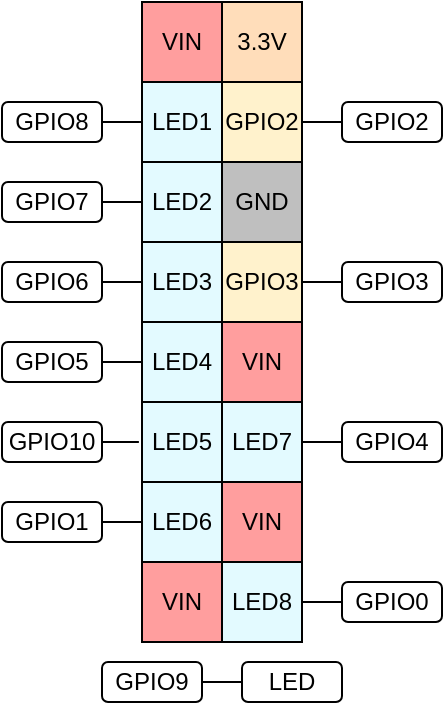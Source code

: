 <mxfile version="21.6.1" type="device">
  <diagram name="Seite-1" id="8sp0QfZafjZ8n7yRoukL">
    <mxGraphModel dx="602" dy="396" grid="1" gridSize="10" guides="1" tooltips="1" connect="1" arrows="1" fold="1" page="1" pageScale="1" pageWidth="827" pageHeight="1169" math="0" shadow="0">
      <root>
        <mxCell id="0" />
        <mxCell id="1" parent="0" />
        <mxCell id="7ykelU502jPRCdQPp45f-1" value="VIN" style="rounded=0;whiteSpace=wrap;html=1;fillColor=#ff9e9e;" vertex="1" parent="1">
          <mxGeometry x="80" y="40" width="40" height="40" as="geometry" />
        </mxCell>
        <mxCell id="7ykelU502jPRCdQPp45f-2" value="3.3V" style="rounded=0;whiteSpace=wrap;html=1;fillColor=#FFDDBA;" vertex="1" parent="1">
          <mxGeometry x="120" y="40" width="40" height="40" as="geometry" />
        </mxCell>
        <mxCell id="7ykelU502jPRCdQPp45f-3" value="LED1" style="rounded=0;whiteSpace=wrap;html=1;fillColor=#E3FAFF;" vertex="1" parent="1">
          <mxGeometry x="80" y="80" width="40" height="40" as="geometry" />
        </mxCell>
        <mxCell id="7ykelU502jPRCdQPp45f-4" value="LED2" style="rounded=0;whiteSpace=wrap;html=1;fillColor=#E3FAFF;" vertex="1" parent="1">
          <mxGeometry x="80" y="120" width="40" height="40" as="geometry" />
        </mxCell>
        <mxCell id="7ykelU502jPRCdQPp45f-5" value="LED3" style="rounded=0;whiteSpace=wrap;html=1;fillColor=#E3FAFF;" vertex="1" parent="1">
          <mxGeometry x="80" y="160" width="40" height="40" as="geometry" />
        </mxCell>
        <mxCell id="7ykelU502jPRCdQPp45f-6" value="LED4" style="rounded=0;whiteSpace=wrap;html=1;fillColor=#E3FAFF;" vertex="1" parent="1">
          <mxGeometry x="80" y="200" width="40" height="40" as="geometry" />
        </mxCell>
        <mxCell id="7ykelU502jPRCdQPp45f-7" value="LED5" style="rounded=0;whiteSpace=wrap;html=1;fillColor=#E3FAFF;" vertex="1" parent="1">
          <mxGeometry x="80" y="240" width="40" height="40" as="geometry" />
        </mxCell>
        <mxCell id="7ykelU502jPRCdQPp45f-8" value="LED6" style="rounded=0;whiteSpace=wrap;html=1;fillColor=#E3FAFF;" vertex="1" parent="1">
          <mxGeometry x="80" y="280" width="40" height="40" as="geometry" />
        </mxCell>
        <mxCell id="7ykelU502jPRCdQPp45f-9" value="VIN" style="rounded=0;whiteSpace=wrap;html=1;fillColor=#ff9e9e;" vertex="1" parent="1">
          <mxGeometry x="80" y="320" width="40" height="40" as="geometry" />
        </mxCell>
        <mxCell id="7ykelU502jPRCdQPp45f-10" value="VIN" style="rounded=0;whiteSpace=wrap;html=1;fillColor=#ff9e9e;" vertex="1" parent="1">
          <mxGeometry x="120" y="200" width="40" height="40" as="geometry" />
        </mxCell>
        <mxCell id="7ykelU502jPRCdQPp45f-11" value="VIN" style="rounded=0;whiteSpace=wrap;html=1;fillColor=#ff9e9e;" vertex="1" parent="1">
          <mxGeometry x="120" y="280" width="40" height="40" as="geometry" />
        </mxCell>
        <mxCell id="7ykelU502jPRCdQPp45f-12" value="GPIO2" style="rounded=0;whiteSpace=wrap;html=1;fillColor=#FFF2CC;" vertex="1" parent="1">
          <mxGeometry x="120" y="80" width="40" height="40" as="geometry" />
        </mxCell>
        <mxCell id="7ykelU502jPRCdQPp45f-13" value="GND" style="rounded=0;whiteSpace=wrap;html=1;fillColor=#BFBFBF;" vertex="1" parent="1">
          <mxGeometry x="120" y="120" width="40" height="40" as="geometry" />
        </mxCell>
        <mxCell id="7ykelU502jPRCdQPp45f-14" value="GPIO3" style="rounded=0;whiteSpace=wrap;html=1;fillColor=#FFF2CC;" vertex="1" parent="1">
          <mxGeometry x="120" y="160" width="40" height="40" as="geometry" />
        </mxCell>
        <mxCell id="7ykelU502jPRCdQPp45f-15" value="LED7" style="rounded=0;whiteSpace=wrap;html=1;fillColor=#E3FAFF;" vertex="1" parent="1">
          <mxGeometry x="120" y="240" width="40" height="40" as="geometry" />
        </mxCell>
        <mxCell id="7ykelU502jPRCdQPp45f-16" value="LED8" style="rounded=0;whiteSpace=wrap;html=1;fillColor=#E3FAFF;" vertex="1" parent="1">
          <mxGeometry x="120" y="320" width="40" height="40" as="geometry" />
        </mxCell>
        <mxCell id="7ykelU502jPRCdQPp45f-42" style="edgeStyle=orthogonalEdgeStyle;shape=connector;rounded=0;orthogonalLoop=1;jettySize=auto;html=1;exitX=0;exitY=0.5;exitDx=0;exitDy=0;entryX=1;entryY=0.5;entryDx=0;entryDy=0;labelBackgroundColor=default;strokeColor=default;fontFamily=Helvetica;fontSize=11;fontColor=default;endArrow=none;endFill=0;" edge="1" parent="1" source="7ykelU502jPRCdQPp45f-19" target="7ykelU502jPRCdQPp45f-12">
          <mxGeometry relative="1" as="geometry" />
        </mxCell>
        <mxCell id="7ykelU502jPRCdQPp45f-19" value="GPIO2" style="rounded=1;whiteSpace=wrap;html=1;" vertex="1" parent="1">
          <mxGeometry x="180" y="90" width="50" height="20" as="geometry" />
        </mxCell>
        <mxCell id="7ykelU502jPRCdQPp45f-41" style="edgeStyle=orthogonalEdgeStyle;shape=connector;rounded=0;orthogonalLoop=1;jettySize=auto;html=1;exitX=0;exitY=0.5;exitDx=0;exitDy=0;entryX=1;entryY=0.5;entryDx=0;entryDy=0;labelBackgroundColor=default;strokeColor=default;fontFamily=Helvetica;fontSize=11;fontColor=default;endArrow=none;endFill=0;" edge="1" parent="1" source="7ykelU502jPRCdQPp45f-20" target="7ykelU502jPRCdQPp45f-14">
          <mxGeometry relative="1" as="geometry" />
        </mxCell>
        <mxCell id="7ykelU502jPRCdQPp45f-20" value="GPIO3" style="rounded=1;whiteSpace=wrap;html=1;" vertex="1" parent="1">
          <mxGeometry x="180" y="170" width="50" height="20" as="geometry" />
        </mxCell>
        <mxCell id="7ykelU502jPRCdQPp45f-39" style="edgeStyle=orthogonalEdgeStyle;shape=connector;rounded=0;orthogonalLoop=1;jettySize=auto;html=1;exitX=0;exitY=0.5;exitDx=0;exitDy=0;entryX=1;entryY=0.5;entryDx=0;entryDy=0;labelBackgroundColor=default;strokeColor=default;fontFamily=Helvetica;fontSize=11;fontColor=default;endArrow=none;endFill=0;" edge="1" parent="1" source="7ykelU502jPRCdQPp45f-21" target="7ykelU502jPRCdQPp45f-15">
          <mxGeometry relative="1" as="geometry" />
        </mxCell>
        <mxCell id="7ykelU502jPRCdQPp45f-21" value="GPIO4" style="rounded=1;whiteSpace=wrap;html=1;" vertex="1" parent="1">
          <mxGeometry x="180" y="250" width="50" height="20" as="geometry" />
        </mxCell>
        <mxCell id="7ykelU502jPRCdQPp45f-40" style="edgeStyle=orthogonalEdgeStyle;shape=connector;rounded=0;orthogonalLoop=1;jettySize=auto;html=1;exitX=0;exitY=0.5;exitDx=0;exitDy=0;entryX=1;entryY=0.5;entryDx=0;entryDy=0;labelBackgroundColor=default;strokeColor=default;fontFamily=Helvetica;fontSize=11;fontColor=default;endArrow=none;endFill=0;" edge="1" parent="1" source="7ykelU502jPRCdQPp45f-22" target="7ykelU502jPRCdQPp45f-16">
          <mxGeometry relative="1" as="geometry" />
        </mxCell>
        <mxCell id="7ykelU502jPRCdQPp45f-22" value="GPIO0" style="rounded=1;whiteSpace=wrap;html=1;" vertex="1" parent="1">
          <mxGeometry x="180" y="330" width="50" height="20" as="geometry" />
        </mxCell>
        <mxCell id="7ykelU502jPRCdQPp45f-30" style="edgeStyle=orthogonalEdgeStyle;rounded=0;orthogonalLoop=1;jettySize=auto;html=1;exitX=1;exitY=0.5;exitDx=0;exitDy=0;entryX=0;entryY=0.5;entryDx=0;entryDy=0;endArrow=none;endFill=0;" edge="1" parent="1" source="7ykelU502jPRCdQPp45f-24" target="7ykelU502jPRCdQPp45f-3">
          <mxGeometry relative="1" as="geometry" />
        </mxCell>
        <mxCell id="7ykelU502jPRCdQPp45f-24" value="GPIO8" style="rounded=1;whiteSpace=wrap;html=1;" vertex="1" parent="1">
          <mxGeometry x="10" y="90" width="50" height="20" as="geometry" />
        </mxCell>
        <mxCell id="7ykelU502jPRCdQPp45f-32" style="edgeStyle=orthogonalEdgeStyle;shape=connector;rounded=0;orthogonalLoop=1;jettySize=auto;html=1;exitX=1;exitY=0.5;exitDx=0;exitDy=0;entryX=0;entryY=0.5;entryDx=0;entryDy=0;labelBackgroundColor=default;strokeColor=default;fontFamily=Helvetica;fontSize=11;fontColor=default;endArrow=none;endFill=0;" edge="1" parent="1" source="7ykelU502jPRCdQPp45f-25" target="7ykelU502jPRCdQPp45f-4">
          <mxGeometry relative="1" as="geometry" />
        </mxCell>
        <mxCell id="7ykelU502jPRCdQPp45f-25" value="GPIO7" style="rounded=1;whiteSpace=wrap;html=1;" vertex="1" parent="1">
          <mxGeometry x="10" y="130" width="50" height="20" as="geometry" />
        </mxCell>
        <mxCell id="7ykelU502jPRCdQPp45f-34" style="edgeStyle=orthogonalEdgeStyle;shape=connector;rounded=0;orthogonalLoop=1;jettySize=auto;html=1;exitX=1;exitY=0.5;exitDx=0;exitDy=0;entryX=0;entryY=0.5;entryDx=0;entryDy=0;labelBackgroundColor=default;strokeColor=default;fontFamily=Helvetica;fontSize=11;fontColor=default;endArrow=none;endFill=0;" edge="1" parent="1" source="7ykelU502jPRCdQPp45f-26" target="7ykelU502jPRCdQPp45f-5">
          <mxGeometry relative="1" as="geometry" />
        </mxCell>
        <mxCell id="7ykelU502jPRCdQPp45f-26" value="GPIO6" style="rounded=1;whiteSpace=wrap;html=1;" vertex="1" parent="1">
          <mxGeometry x="10" y="170" width="50" height="20" as="geometry" />
        </mxCell>
        <mxCell id="7ykelU502jPRCdQPp45f-35" style="edgeStyle=orthogonalEdgeStyle;shape=connector;rounded=0;orthogonalLoop=1;jettySize=auto;html=1;exitX=1;exitY=0.5;exitDx=0;exitDy=0;entryX=0;entryY=0.5;entryDx=0;entryDy=0;labelBackgroundColor=default;strokeColor=default;fontFamily=Helvetica;fontSize=11;fontColor=default;endArrow=none;endFill=0;" edge="1" parent="1" source="7ykelU502jPRCdQPp45f-27" target="7ykelU502jPRCdQPp45f-6">
          <mxGeometry relative="1" as="geometry" />
        </mxCell>
        <mxCell id="7ykelU502jPRCdQPp45f-27" value="GPIO5" style="rounded=1;whiteSpace=wrap;html=1;" vertex="1" parent="1">
          <mxGeometry x="10" y="210" width="50" height="20" as="geometry" />
        </mxCell>
        <mxCell id="7ykelU502jPRCdQPp45f-38" style="edgeStyle=orthogonalEdgeStyle;shape=connector;rounded=0;orthogonalLoop=1;jettySize=auto;html=1;exitX=1;exitY=0.5;exitDx=0;exitDy=0;entryX=-0.039;entryY=0.5;entryDx=0;entryDy=0;entryPerimeter=0;labelBackgroundColor=default;strokeColor=default;fontFamily=Helvetica;fontSize=11;fontColor=default;endArrow=none;endFill=0;" edge="1" parent="1" source="7ykelU502jPRCdQPp45f-28" target="7ykelU502jPRCdQPp45f-7">
          <mxGeometry relative="1" as="geometry" />
        </mxCell>
        <mxCell id="7ykelU502jPRCdQPp45f-28" value="GPIO10" style="rounded=1;whiteSpace=wrap;html=1;" vertex="1" parent="1">
          <mxGeometry x="10" y="250" width="50" height="20" as="geometry" />
        </mxCell>
        <mxCell id="7ykelU502jPRCdQPp45f-37" style="edgeStyle=orthogonalEdgeStyle;shape=connector;rounded=0;orthogonalLoop=1;jettySize=auto;html=1;exitX=1;exitY=0.5;exitDx=0;exitDy=0;entryX=0;entryY=0.5;entryDx=0;entryDy=0;labelBackgroundColor=default;strokeColor=default;fontFamily=Helvetica;fontSize=11;fontColor=default;endArrow=none;endFill=0;" edge="1" parent="1" source="7ykelU502jPRCdQPp45f-29" target="7ykelU502jPRCdQPp45f-8">
          <mxGeometry relative="1" as="geometry" />
        </mxCell>
        <mxCell id="7ykelU502jPRCdQPp45f-29" value="GPIO1" style="rounded=1;whiteSpace=wrap;html=1;" vertex="1" parent="1">
          <mxGeometry x="10" y="290" width="50" height="20" as="geometry" />
        </mxCell>
        <mxCell id="7ykelU502jPRCdQPp45f-48" style="edgeStyle=orthogonalEdgeStyle;shape=connector;rounded=0;orthogonalLoop=1;jettySize=auto;html=1;exitX=1;exitY=0.5;exitDx=0;exitDy=0;entryX=0;entryY=0.5;entryDx=0;entryDy=0;labelBackgroundColor=default;strokeColor=default;fontFamily=Helvetica;fontSize=11;fontColor=default;endArrow=none;endFill=0;" edge="1" parent="1" source="7ykelU502jPRCdQPp45f-49" target="7ykelU502jPRCdQPp45f-50">
          <mxGeometry relative="1" as="geometry" />
        </mxCell>
        <mxCell id="7ykelU502jPRCdQPp45f-49" value="GPIO9" style="rounded=1;whiteSpace=wrap;html=1;" vertex="1" parent="1">
          <mxGeometry x="60" y="370" width="50" height="20" as="geometry" />
        </mxCell>
        <mxCell id="7ykelU502jPRCdQPp45f-50" value="LED" style="rounded=1;whiteSpace=wrap;html=1;" vertex="1" parent="1">
          <mxGeometry x="130" y="370" width="50" height="20" as="geometry" />
        </mxCell>
      </root>
    </mxGraphModel>
  </diagram>
</mxfile>
